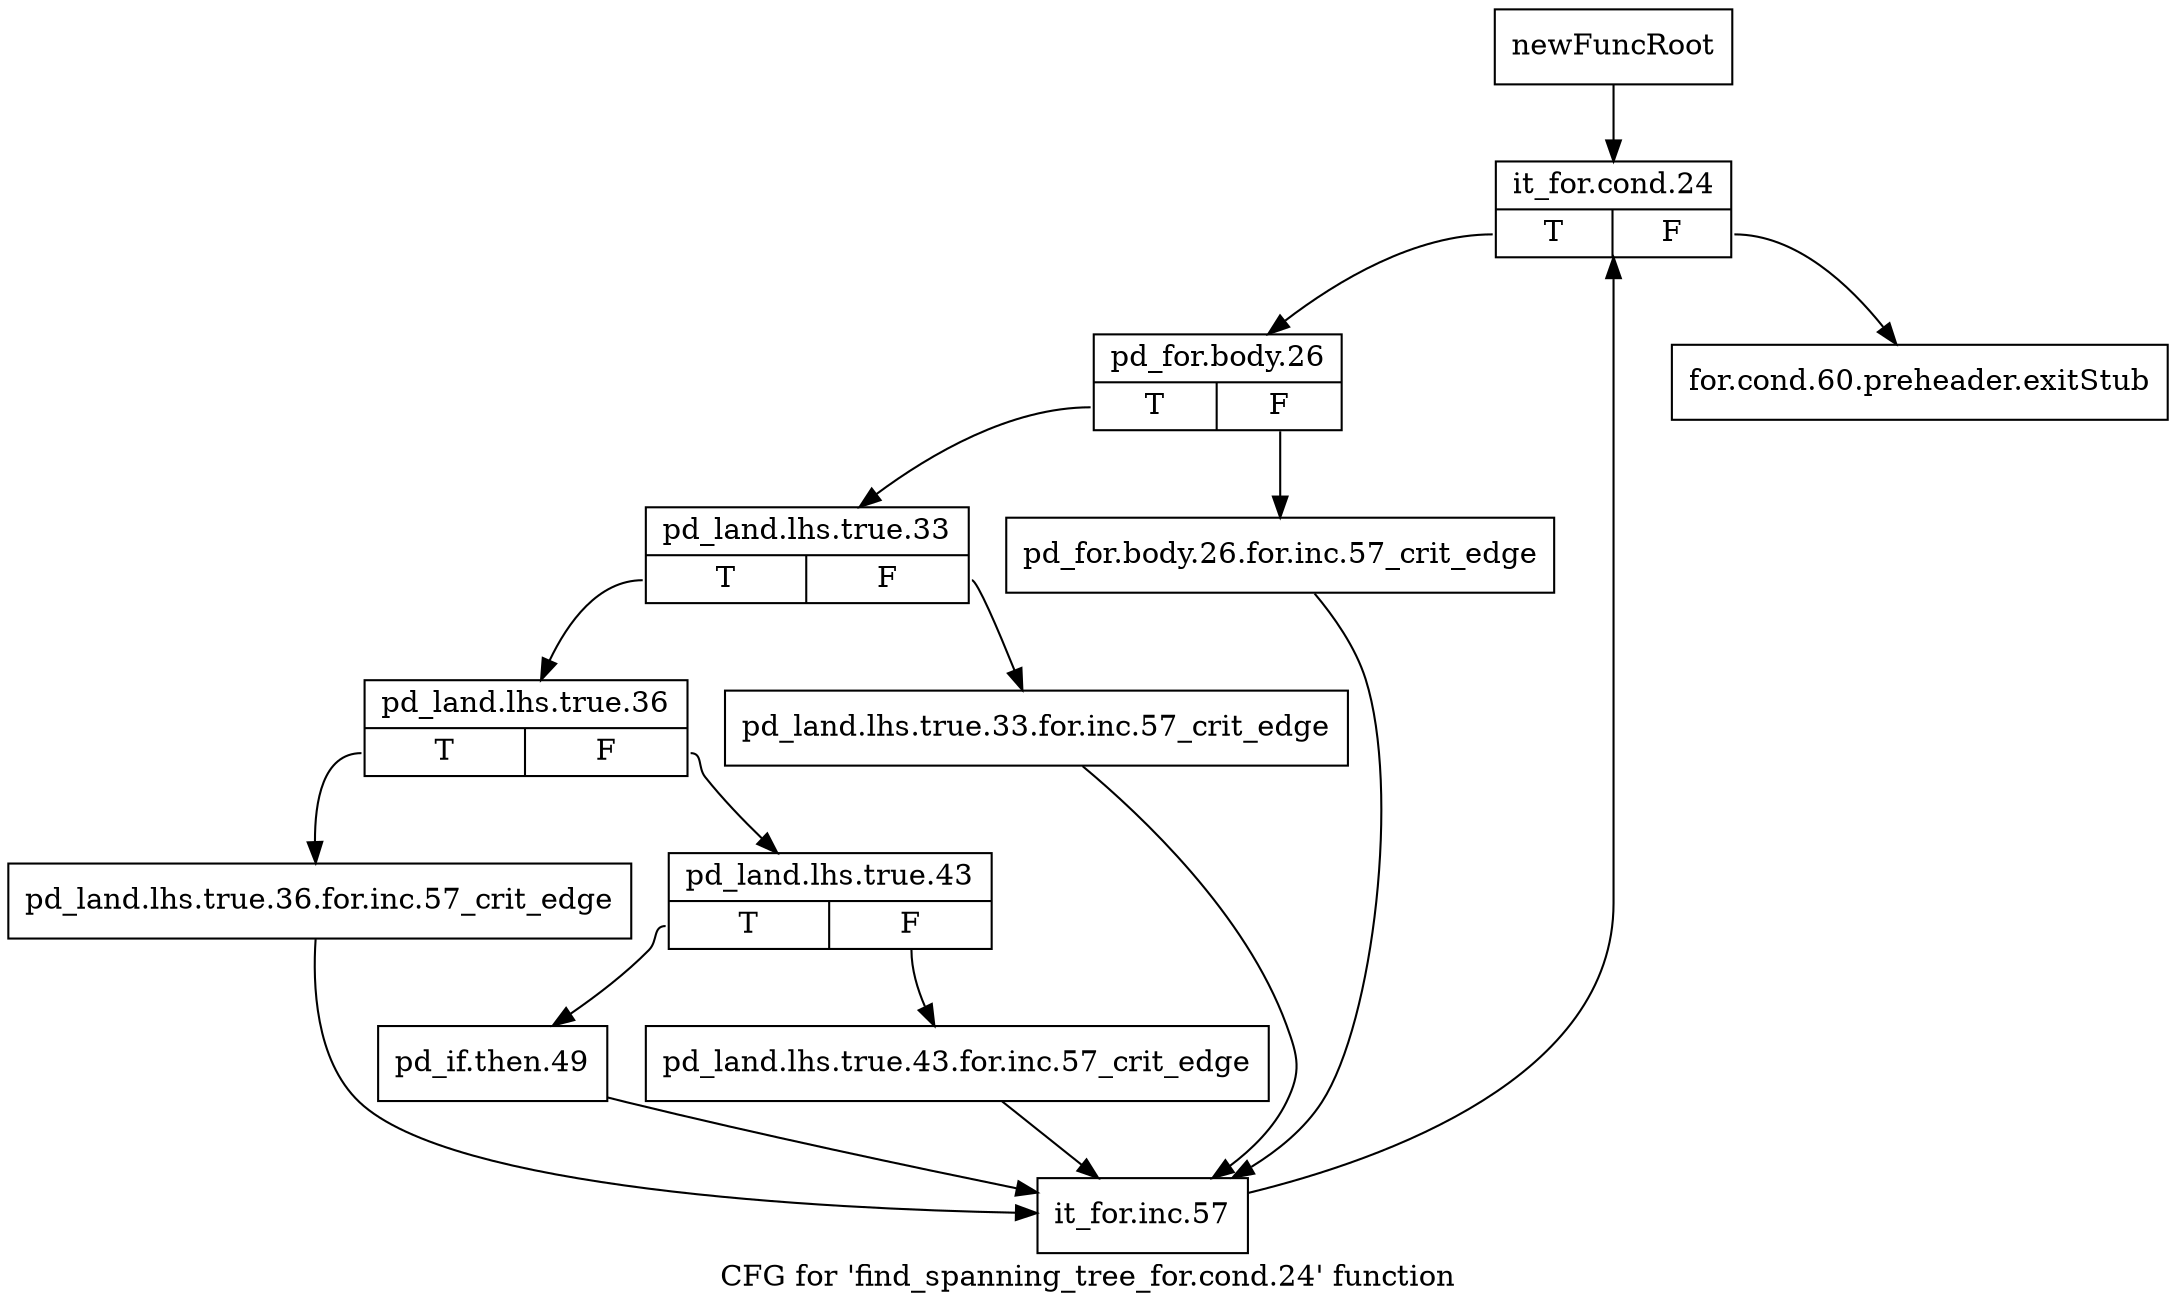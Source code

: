 digraph "CFG for 'find_spanning_tree_for.cond.24' function" {
	label="CFG for 'find_spanning_tree_for.cond.24' function";

	Node0xb765ac0 [shape=record,label="{newFuncRoot}"];
	Node0xb765ac0 -> Node0xb79e890;
	Node0xb79e840 [shape=record,label="{for.cond.60.preheader.exitStub}"];
	Node0xb79e890 [shape=record,label="{it_for.cond.24|{<s0>T|<s1>F}}"];
	Node0xb79e890:s0 -> Node0xb79e8e0;
	Node0xb79e890:s1 -> Node0xb79e840;
	Node0xb79e8e0 [shape=record,label="{pd_for.body.26|{<s0>T|<s1>F}}"];
	Node0xb79e8e0:s0 -> Node0xb79e980;
	Node0xb79e8e0:s1 -> Node0xb79e930;
	Node0xb79e930 [shape=record,label="{pd_for.body.26.for.inc.57_crit_edge}"];
	Node0xb79e930 -> Node0xb79ebb0;
	Node0xb79e980 [shape=record,label="{pd_land.lhs.true.33|{<s0>T|<s1>F}}"];
	Node0xb79e980:s0 -> Node0xb79ea20;
	Node0xb79e980:s1 -> Node0xb79e9d0;
	Node0xb79e9d0 [shape=record,label="{pd_land.lhs.true.33.for.inc.57_crit_edge}"];
	Node0xb79e9d0 -> Node0xb79ebb0;
	Node0xb79ea20 [shape=record,label="{pd_land.lhs.true.36|{<s0>T|<s1>F}}"];
	Node0xb79ea20:s0 -> Node0xb79eb60;
	Node0xb79ea20:s1 -> Node0xb79ea70;
	Node0xb79ea70 [shape=record,label="{pd_land.lhs.true.43|{<s0>T|<s1>F}}"];
	Node0xb79ea70:s0 -> Node0xb79eb10;
	Node0xb79ea70:s1 -> Node0xb79eac0;
	Node0xb79eac0 [shape=record,label="{pd_land.lhs.true.43.for.inc.57_crit_edge}"];
	Node0xb79eac0 -> Node0xb79ebb0;
	Node0xb79eb10 [shape=record,label="{pd_if.then.49}"];
	Node0xb79eb10 -> Node0xb79ebb0;
	Node0xb79eb60 [shape=record,label="{pd_land.lhs.true.36.for.inc.57_crit_edge}"];
	Node0xb79eb60 -> Node0xb79ebb0;
	Node0xb79ebb0 [shape=record,label="{it_for.inc.57}"];
	Node0xb79ebb0 -> Node0xb79e890;
}
